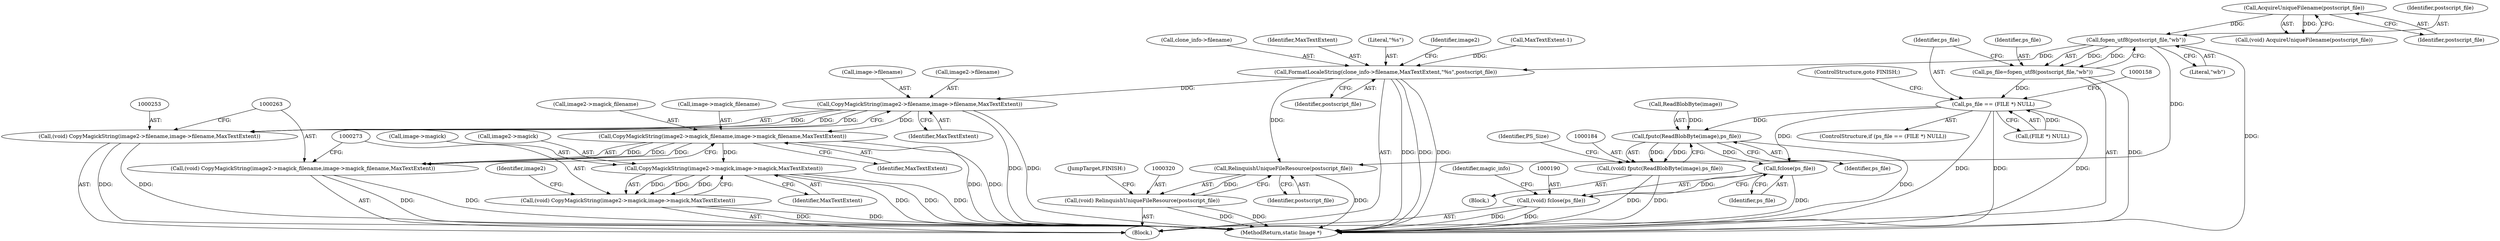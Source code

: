 digraph "0_ImageMagick_d23beebe7b1179fb75db1e85fbca3100e49593d9@API" {
"1000147" [label="(Call,fopen_utf8(postscript_file,\"wb\"))"];
"1000143" [label="(Call,AcquireUniqueFilename(postscript_file))"];
"1000145" [label="(Call,ps_file=fopen_utf8(postscript_file,\"wb\"))"];
"1000151" [label="(Call,ps_file == (FILE *) NULL)"];
"1000185" [label="(Call,fputc(ReadBlobByte(image),ps_file))"];
"1000183" [label="(Call,(void) fputc(ReadBlobByte(image),ps_file))"];
"1000191" [label="(Call,fclose(ps_file))"];
"1000189" [label="(Call,(void) fclose(ps_file))"];
"1000236" [label="(Call,FormatLocaleString(clone_info->filename,MaxTextExtent,\"%s\",postscript_file))"];
"1000254" [label="(Call,CopyMagickString(image2->filename,image->filename,MaxTextExtent))"];
"1000252" [label="(Call,(void) CopyMagickString(image2->filename,image->filename,MaxTextExtent))"];
"1000264" [label="(Call,CopyMagickString(image2->magick_filename,image->magick_filename,MaxTextExtent))"];
"1000262" [label="(Call,(void) CopyMagickString(image2->magick_filename,image->magick_filename,MaxTextExtent))"];
"1000274" [label="(Call,CopyMagickString(image2->magick,image->magick,MaxTextExtent))"];
"1000272" [label="(Call,(void) CopyMagickString(image2->magick,image->magick,MaxTextExtent))"];
"1000321" [label="(Call,RelinquishUniqueFileResource(postscript_file))"];
"1000319" [label="(Call,(void) RelinquishUniqueFileResource(postscript_file))"];
"1000278" [label="(Call,image->magick)"];
"1000182" [label="(Block,)"];
"1000242" [label="(Identifier,postscript_file)"];
"1000188" [label="(Identifier,ps_file)"];
"1000321" [label="(Call,RelinquishUniqueFileResource(postscript_file))"];
"1000319" [label="(Call,(void) RelinquishUniqueFileResource(postscript_file))"];
"1000258" [label="(Call,image->filename)"];
"1000281" [label="(Identifier,MaxTextExtent)"];
"1000151" [label="(Call,ps_file == (FILE *) NULL)"];
"1000191" [label="(Call,fclose(ps_file))"];
"1000186" [label="(Call,ReadBlobByte(image))"];
"1000143" [label="(Call,AcquireUniqueFilename(postscript_file))"];
"1000194" [label="(Identifier,magic_info)"];
"1000252" [label="(Call,(void) CopyMagickString(image2->filename,image->filename,MaxTextExtent))"];
"1000180" [label="(Identifier,PS_Size)"];
"1000284" [label="(Identifier,image2)"];
"1000141" [label="(Call,(void) AcquireUniqueFilename(postscript_file))"];
"1000323" [label="(JumpTarget,FINISH:)"];
"1000189" [label="(Call,(void) fclose(ps_file))"];
"1000113" [label="(Block,)"];
"1000156" [label="(ControlStructure,goto FINISH;)"];
"1000271" [label="(Identifier,MaxTextExtent)"];
"1000148" [label="(Identifier,postscript_file)"];
"1000147" [label="(Call,fopen_utf8(postscript_file,\"wb\"))"];
"1000264" [label="(Call,CopyMagickString(image2->magick_filename,image->magick_filename,MaxTextExtent))"];
"1000146" [label="(Identifier,ps_file)"];
"1000183" [label="(Call,(void) fputc(ReadBlobByte(image),ps_file))"];
"1000237" [label="(Call,clone_info->filename)"];
"1000153" [label="(Call,(FILE *) NULL)"];
"1000240" [label="(Identifier,MaxTextExtent)"];
"1000265" [label="(Call,image2->magick_filename)"];
"1000255" [label="(Call,image2->filename)"];
"1000322" [label="(Identifier,postscript_file)"];
"1000275" [label="(Call,image2->magick)"];
"1000149" [label="(Literal,\"wb\")"];
"1000241" [label="(Literal,\"%s\")"];
"1000244" [label="(Identifier,image2)"];
"1000233" [label="(Call,MaxTextExtent-1)"];
"1000272" [label="(Call,(void) CopyMagickString(image2->magick,image->magick,MaxTextExtent))"];
"1000268" [label="(Call,image->magick_filename)"];
"1000274" [label="(Call,CopyMagickString(image2->magick,image->magick,MaxTextExtent))"];
"1000192" [label="(Identifier,ps_file)"];
"1000152" [label="(Identifier,ps_file)"];
"1000261" [label="(Identifier,MaxTextExtent)"];
"1000145" [label="(Call,ps_file=fopen_utf8(postscript_file,\"wb\"))"];
"1000150" [label="(ControlStructure,if (ps_file == (FILE *) NULL))"];
"1000328" [label="(MethodReturn,static Image *)"];
"1000185" [label="(Call,fputc(ReadBlobByte(image),ps_file))"];
"1000262" [label="(Call,(void) CopyMagickString(image2->magick_filename,image->magick_filename,MaxTextExtent))"];
"1000236" [label="(Call,FormatLocaleString(clone_info->filename,MaxTextExtent,\"%s\",postscript_file))"];
"1000144" [label="(Identifier,postscript_file)"];
"1000254" [label="(Call,CopyMagickString(image2->filename,image->filename,MaxTextExtent))"];
"1000147" -> "1000145"  [label="AST: "];
"1000147" -> "1000149"  [label="CFG: "];
"1000148" -> "1000147"  [label="AST: "];
"1000149" -> "1000147"  [label="AST: "];
"1000145" -> "1000147"  [label="CFG: "];
"1000147" -> "1000328"  [label="DDG: "];
"1000147" -> "1000145"  [label="DDG: "];
"1000147" -> "1000145"  [label="DDG: "];
"1000143" -> "1000147"  [label="DDG: "];
"1000147" -> "1000236"  [label="DDG: "];
"1000147" -> "1000321"  [label="DDG: "];
"1000143" -> "1000141"  [label="AST: "];
"1000143" -> "1000144"  [label="CFG: "];
"1000144" -> "1000143"  [label="AST: "];
"1000141" -> "1000143"  [label="CFG: "];
"1000143" -> "1000141"  [label="DDG: "];
"1000145" -> "1000113"  [label="AST: "];
"1000146" -> "1000145"  [label="AST: "];
"1000152" -> "1000145"  [label="CFG: "];
"1000145" -> "1000328"  [label="DDG: "];
"1000145" -> "1000151"  [label="DDG: "];
"1000151" -> "1000150"  [label="AST: "];
"1000151" -> "1000153"  [label="CFG: "];
"1000152" -> "1000151"  [label="AST: "];
"1000153" -> "1000151"  [label="AST: "];
"1000156" -> "1000151"  [label="CFG: "];
"1000158" -> "1000151"  [label="CFG: "];
"1000151" -> "1000328"  [label="DDG: "];
"1000151" -> "1000328"  [label="DDG: "];
"1000151" -> "1000328"  [label="DDG: "];
"1000153" -> "1000151"  [label="DDG: "];
"1000151" -> "1000185"  [label="DDG: "];
"1000151" -> "1000191"  [label="DDG: "];
"1000185" -> "1000183"  [label="AST: "];
"1000185" -> "1000188"  [label="CFG: "];
"1000186" -> "1000185"  [label="AST: "];
"1000188" -> "1000185"  [label="AST: "];
"1000183" -> "1000185"  [label="CFG: "];
"1000185" -> "1000328"  [label="DDG: "];
"1000185" -> "1000183"  [label="DDG: "];
"1000185" -> "1000183"  [label="DDG: "];
"1000186" -> "1000185"  [label="DDG: "];
"1000185" -> "1000191"  [label="DDG: "];
"1000183" -> "1000182"  [label="AST: "];
"1000184" -> "1000183"  [label="AST: "];
"1000180" -> "1000183"  [label="CFG: "];
"1000183" -> "1000328"  [label="DDG: "];
"1000183" -> "1000328"  [label="DDG: "];
"1000191" -> "1000189"  [label="AST: "];
"1000191" -> "1000192"  [label="CFG: "];
"1000192" -> "1000191"  [label="AST: "];
"1000189" -> "1000191"  [label="CFG: "];
"1000191" -> "1000328"  [label="DDG: "];
"1000191" -> "1000189"  [label="DDG: "];
"1000189" -> "1000113"  [label="AST: "];
"1000190" -> "1000189"  [label="AST: "];
"1000194" -> "1000189"  [label="CFG: "];
"1000189" -> "1000328"  [label="DDG: "];
"1000189" -> "1000328"  [label="DDG: "];
"1000236" -> "1000113"  [label="AST: "];
"1000236" -> "1000242"  [label="CFG: "];
"1000237" -> "1000236"  [label="AST: "];
"1000240" -> "1000236"  [label="AST: "];
"1000241" -> "1000236"  [label="AST: "];
"1000242" -> "1000236"  [label="AST: "];
"1000244" -> "1000236"  [label="CFG: "];
"1000236" -> "1000328"  [label="DDG: "];
"1000236" -> "1000328"  [label="DDG: "];
"1000236" -> "1000328"  [label="DDG: "];
"1000233" -> "1000236"  [label="DDG: "];
"1000236" -> "1000254"  [label="DDG: "];
"1000236" -> "1000321"  [label="DDG: "];
"1000254" -> "1000252"  [label="AST: "];
"1000254" -> "1000261"  [label="CFG: "];
"1000255" -> "1000254"  [label="AST: "];
"1000258" -> "1000254"  [label="AST: "];
"1000261" -> "1000254"  [label="AST: "];
"1000252" -> "1000254"  [label="CFG: "];
"1000254" -> "1000328"  [label="DDG: "];
"1000254" -> "1000328"  [label="DDG: "];
"1000254" -> "1000252"  [label="DDG: "];
"1000254" -> "1000252"  [label="DDG: "];
"1000254" -> "1000252"  [label="DDG: "];
"1000254" -> "1000264"  [label="DDG: "];
"1000252" -> "1000113"  [label="AST: "];
"1000253" -> "1000252"  [label="AST: "];
"1000263" -> "1000252"  [label="CFG: "];
"1000252" -> "1000328"  [label="DDG: "];
"1000252" -> "1000328"  [label="DDG: "];
"1000264" -> "1000262"  [label="AST: "];
"1000264" -> "1000271"  [label="CFG: "];
"1000265" -> "1000264"  [label="AST: "];
"1000268" -> "1000264"  [label="AST: "];
"1000271" -> "1000264"  [label="AST: "];
"1000262" -> "1000264"  [label="CFG: "];
"1000264" -> "1000328"  [label="DDG: "];
"1000264" -> "1000328"  [label="DDG: "];
"1000264" -> "1000262"  [label="DDG: "];
"1000264" -> "1000262"  [label="DDG: "];
"1000264" -> "1000262"  [label="DDG: "];
"1000264" -> "1000274"  [label="DDG: "];
"1000262" -> "1000113"  [label="AST: "];
"1000263" -> "1000262"  [label="AST: "];
"1000273" -> "1000262"  [label="CFG: "];
"1000262" -> "1000328"  [label="DDG: "];
"1000262" -> "1000328"  [label="DDG: "];
"1000274" -> "1000272"  [label="AST: "];
"1000274" -> "1000281"  [label="CFG: "];
"1000275" -> "1000274"  [label="AST: "];
"1000278" -> "1000274"  [label="AST: "];
"1000281" -> "1000274"  [label="AST: "];
"1000272" -> "1000274"  [label="CFG: "];
"1000274" -> "1000328"  [label="DDG: "];
"1000274" -> "1000328"  [label="DDG: "];
"1000274" -> "1000328"  [label="DDG: "];
"1000274" -> "1000272"  [label="DDG: "];
"1000274" -> "1000272"  [label="DDG: "];
"1000274" -> "1000272"  [label="DDG: "];
"1000272" -> "1000113"  [label="AST: "];
"1000273" -> "1000272"  [label="AST: "];
"1000284" -> "1000272"  [label="CFG: "];
"1000272" -> "1000328"  [label="DDG: "];
"1000272" -> "1000328"  [label="DDG: "];
"1000321" -> "1000319"  [label="AST: "];
"1000321" -> "1000322"  [label="CFG: "];
"1000322" -> "1000321"  [label="AST: "];
"1000319" -> "1000321"  [label="CFG: "];
"1000321" -> "1000328"  [label="DDG: "];
"1000321" -> "1000319"  [label="DDG: "];
"1000319" -> "1000113"  [label="AST: "];
"1000320" -> "1000319"  [label="AST: "];
"1000323" -> "1000319"  [label="CFG: "];
"1000319" -> "1000328"  [label="DDG: "];
"1000319" -> "1000328"  [label="DDG: "];
}
